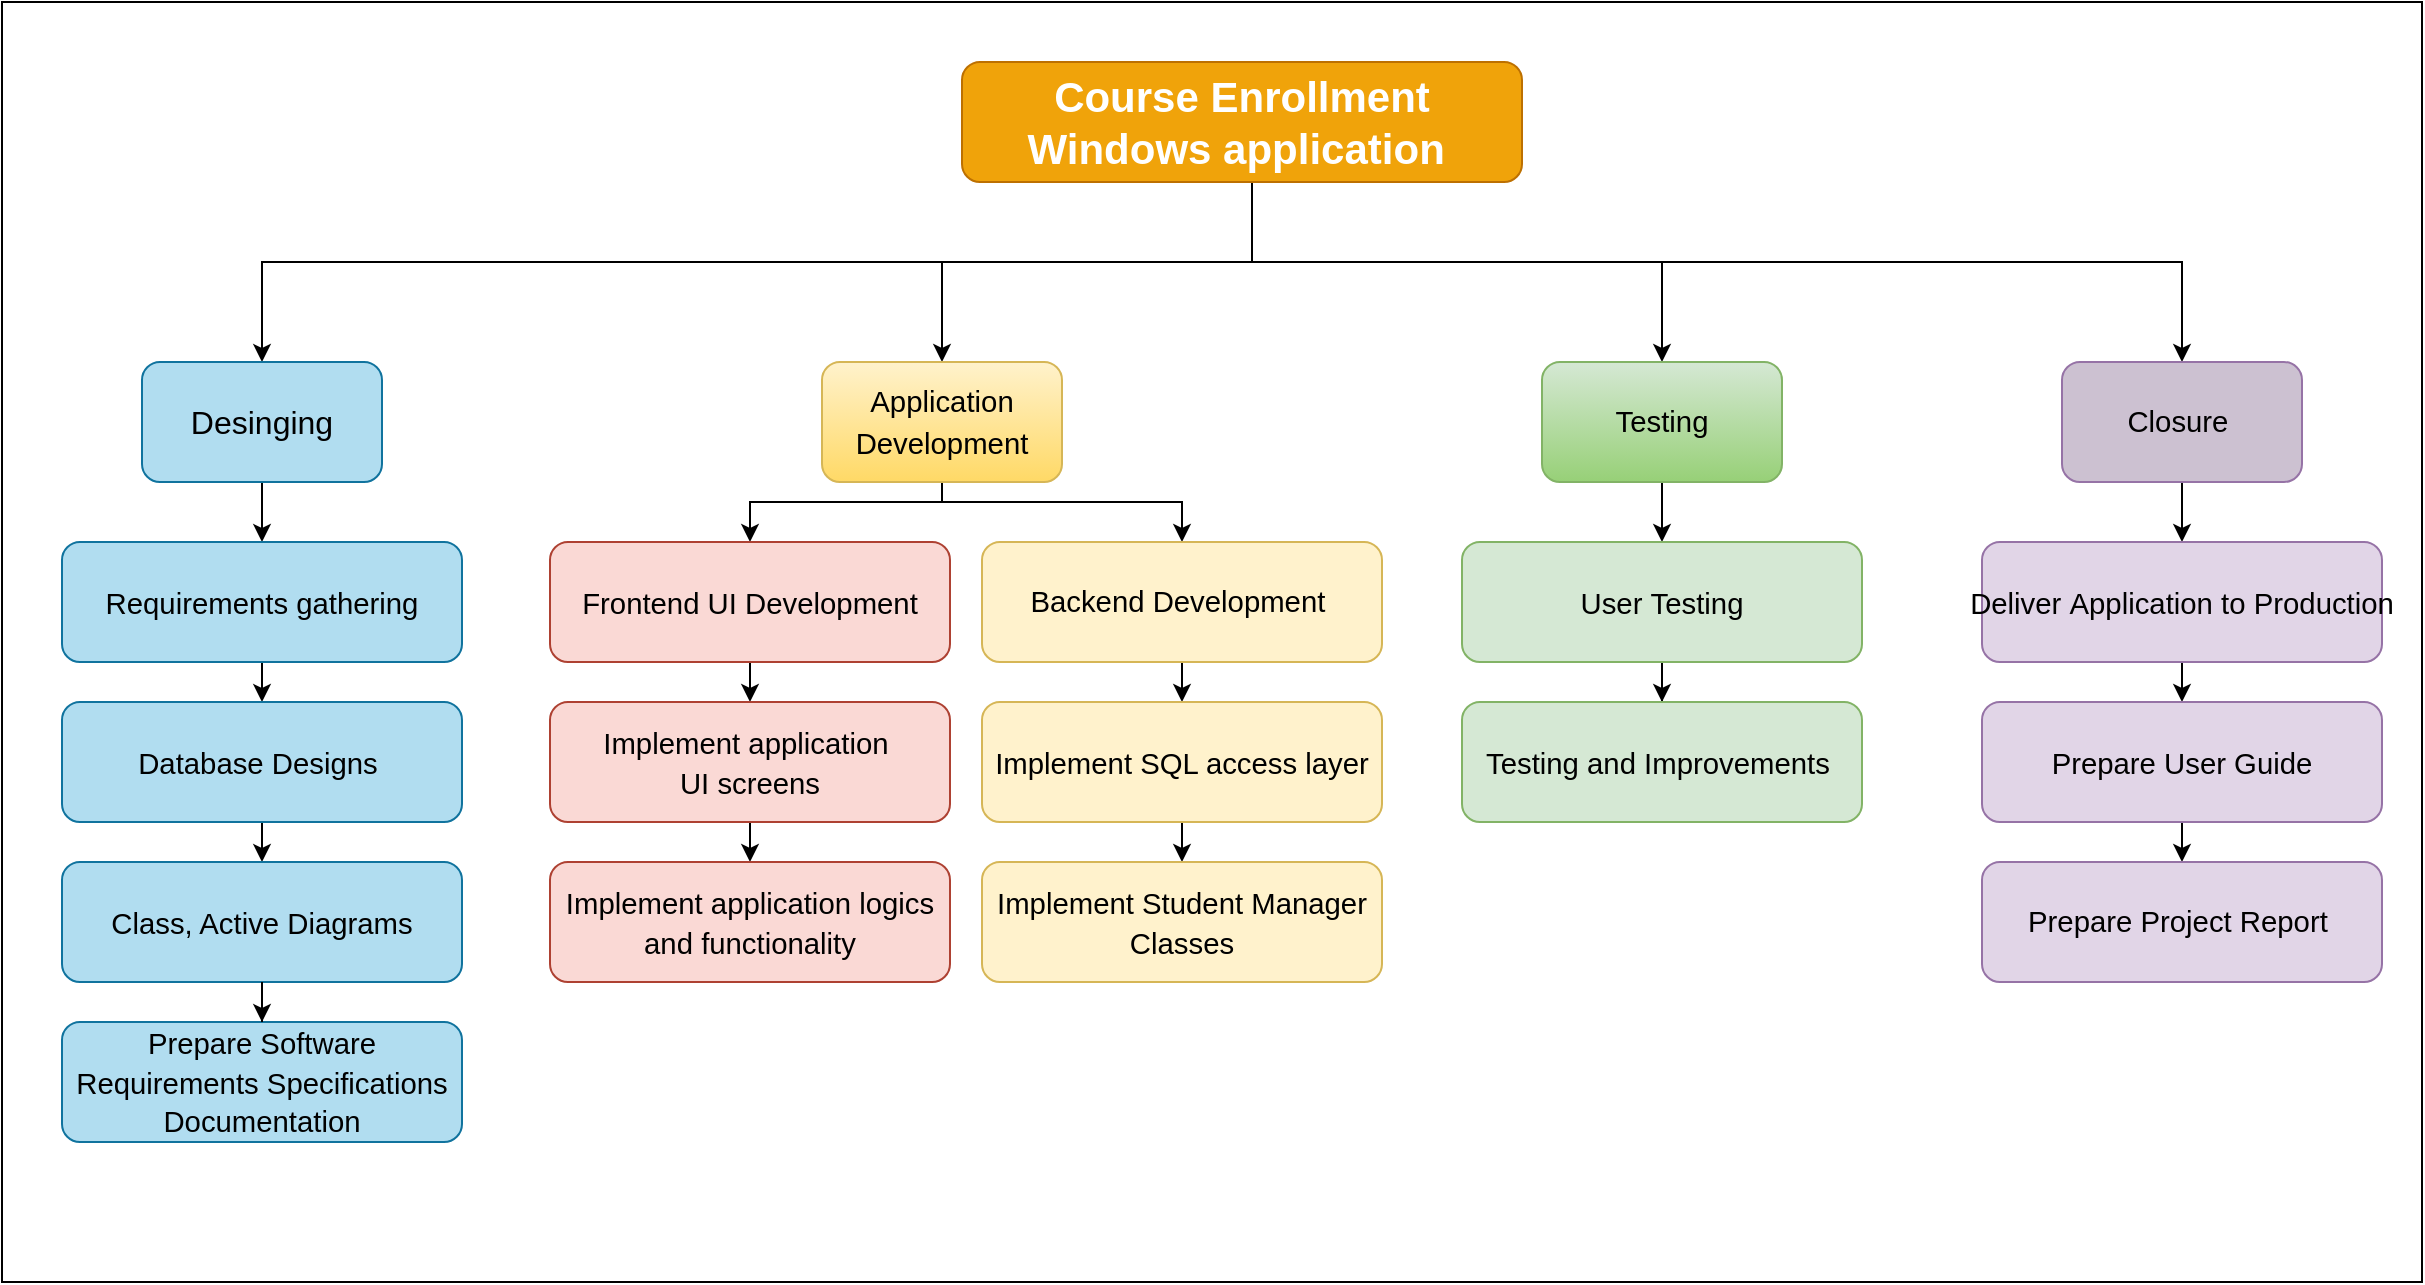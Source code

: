 <mxfile version="17.2.4" type="device"><diagram id="x0CFIGWWwhlrASimn90I" name="Page-1"><mxGraphModel dx="1102" dy="756" grid="1" gridSize="10" guides="1" tooltips="1" connect="1" arrows="1" fold="1" page="1" pageScale="1" pageWidth="827" pageHeight="1169" math="0" shadow="0"><root><mxCell id="0"/><mxCell id="1" parent="0"/><mxCell id="j6wW6z4C2qn0eXsj8wfK-37" value="" style="rounded=0;whiteSpace=wrap;html=1;labelBackgroundColor=none;fontSize=16;" parent="1" vertex="1"><mxGeometry x="40" y="140" width="1210" height="640" as="geometry"/></mxCell><mxCell id="j6wW6z4C2qn0eXsj8wfK-20" style="edgeStyle=orthogonalEdgeStyle;rounded=0;orthogonalLoop=1;jettySize=auto;html=1;fontSize=16;" parent="1" source="j6wW6z4C2qn0eXsj8wfK-1" target="j6wW6z4C2qn0eXsj8wfK-2" edge="1"><mxGeometry relative="1" as="geometry"><Array as="points"><mxPoint x="665" y="270"/><mxPoint x="170" y="270"/></Array></mxGeometry></mxCell><mxCell id="j6wW6z4C2qn0eXsj8wfK-21" style="edgeStyle=orthogonalEdgeStyle;rounded=0;orthogonalLoop=1;jettySize=auto;html=1;entryX=0.5;entryY=0;entryDx=0;entryDy=0;fontSize=16;" parent="1" source="j6wW6z4C2qn0eXsj8wfK-1" target="j6wW6z4C2qn0eXsj8wfK-3" edge="1"><mxGeometry relative="1" as="geometry"><Array as="points"><mxPoint x="665" y="270"/><mxPoint x="510" y="270"/></Array></mxGeometry></mxCell><mxCell id="j6wW6z4C2qn0eXsj8wfK-22" style="edgeStyle=orthogonalEdgeStyle;rounded=0;orthogonalLoop=1;jettySize=auto;html=1;entryX=0.5;entryY=0;entryDx=0;entryDy=0;fontSize=16;" parent="1" source="j6wW6z4C2qn0eXsj8wfK-1" target="j6wW6z4C2qn0eXsj8wfK-5" edge="1"><mxGeometry relative="1" as="geometry"><Array as="points"><mxPoint x="665" y="270"/><mxPoint x="870" y="270"/></Array></mxGeometry></mxCell><mxCell id="j6wW6z4C2qn0eXsj8wfK-23" style="edgeStyle=orthogonalEdgeStyle;rounded=0;orthogonalLoop=1;jettySize=auto;html=1;fontSize=16;" parent="1" source="j6wW6z4C2qn0eXsj8wfK-1" target="j6wW6z4C2qn0eXsj8wfK-6" edge="1"><mxGeometry relative="1" as="geometry"><Array as="points"><mxPoint x="665" y="270"/><mxPoint x="1130" y="270"/></Array></mxGeometry></mxCell><mxCell id="j6wW6z4C2qn0eXsj8wfK-1" value="&lt;span lang=&quot;EN-US&quot; style=&quot;font-family: &amp;#34;calibri&amp;#34; , sans-serif&quot;&gt;&lt;b&gt;&lt;font style=&quot;font-size: 21px&quot;&gt;Course Enrollment Windows application&amp;nbsp;&lt;/font&gt;&lt;/b&gt;&lt;/span&gt;" style="rounded=1;whiteSpace=wrap;html=1;fontSize=16;fillColor=#f0a30a;strokeColor=#BD7000;fontColor=#ffffff;" parent="1" vertex="1"><mxGeometry x="520" y="170" width="280" height="60" as="geometry"/></mxCell><mxCell id="j6wW6z4C2qn0eXsj8wfK-24" style="edgeStyle=orthogonalEdgeStyle;rounded=0;orthogonalLoop=1;jettySize=auto;html=1;exitX=0.5;exitY=1;exitDx=0;exitDy=0;entryX=0.5;entryY=0;entryDx=0;entryDy=0;fontSize=16;labelBackgroundColor=none;" parent="1" source="j6wW6z4C2qn0eXsj8wfK-2" target="j6wW6z4C2qn0eXsj8wfK-7" edge="1"><mxGeometry relative="1" as="geometry"/></mxCell><mxCell id="j6wW6z4C2qn0eXsj8wfK-2" value="&lt;div style=&quot;text-align: left&quot;&gt;&lt;span&gt;&lt;font face=&quot;calibri, calibri_embeddedfont, calibri_msfontservice, sans-serif&quot;&gt;Desinging&lt;/font&gt;&lt;/span&gt;&lt;/div&gt;" style="rounded=1;whiteSpace=wrap;html=1;fontSize=16;fillColor=#b1ddf0;strokeColor=#10739e;labelBackgroundColor=none;" parent="1" vertex="1"><mxGeometry x="110" y="320" width="120" height="60" as="geometry"/></mxCell><mxCell id="j6wW6z4C2qn0eXsj8wfK-27" style="edgeStyle=orthogonalEdgeStyle;rounded=0;orthogonalLoop=1;jettySize=auto;html=1;entryX=0.5;entryY=0;entryDx=0;entryDy=0;fontSize=16;labelBackgroundColor=none;" parent="1" source="j6wW6z4C2qn0eXsj8wfK-3" target="j6wW6z4C2qn0eXsj8wfK-10" edge="1"><mxGeometry relative="1" as="geometry"><Array as="points"><mxPoint x="510" y="390"/><mxPoint x="414" y="390"/></Array></mxGeometry></mxCell><mxCell id="j6wW6z4C2qn0eXsj8wfK-28" style="edgeStyle=orthogonalEdgeStyle;rounded=0;orthogonalLoop=1;jettySize=auto;html=1;fontSize=16;labelBackgroundColor=none;" parent="1" source="j6wW6z4C2qn0eXsj8wfK-3" target="j6wW6z4C2qn0eXsj8wfK-13" edge="1"><mxGeometry relative="1" as="geometry"><Array as="points"><mxPoint x="510" y="390"/><mxPoint x="630" y="390"/></Array></mxGeometry></mxCell><mxCell id="j6wW6z4C2qn0eXsj8wfK-3" value="&lt;span lang=&quot;EN-CA&quot; class=&quot;TextRun SCXW3108647 BCX0&quot; style=&quot;animation: 0s ease 0s 1 normal none running none; appearance: none; backface-visibility: visible; background-image: none; background-position: 0% 0%; background-size: auto; background-repeat: repeat; background-attachment: scroll; background-origin: padding-box; background-clip: border-box; border: 0px none rgb(0, 0, 0); border-collapse: separate; border-spacing: 0px; border-radius: 0px; box-shadow: none; box-sizing: content-box; caption-side: top; clear: none; clip: auto; content: normal; cursor: text; direction: ltr; display: inline; empty-cells: show; float: none; font-family: wordvisi_msfontservice, calibri, calibri_embeddedfont, calibri_msfontservice, sans-serif; font-size: 14.667px; height: auto; line-height: 19.425px; list-style: outside none decimal; margin: 0px; max-height: none; max-width: none; min-height: 0px; min-width: 0px; opacity: 1; outline: rgb(0, 0, 0) none 0px; overflow: visible; overflow-wrap: break-word; padding: 0px; perspective: none; perspective-origin: 0px 0px; position: static; resize: none; speak: normal; table-layout: auto; text-align: left; text-overflow: clip; text-shadow: none; transform: none; transform-origin: 0px 0px; transform-style: flat; transition: all 0s ease 0s; unicode-bidi: normal; vertical-align: baseline; visibility: visible; width: auto; word-break: normal; z-index: auto; zoom: 1;&quot;&gt;&lt;span class=&quot;NormalTextRun SCXW3108647 BCX0&quot;&gt;Application Development&lt;/span&gt;&lt;/span&gt;" style="rounded=1;whiteSpace=wrap;html=1;fontSize=16;fillColor=#fff2cc;strokeColor=#d6b656;labelBackgroundColor=none;gradientColor=#ffd966;" parent="1" vertex="1"><mxGeometry x="450" y="320" width="120" height="60" as="geometry"/></mxCell><mxCell id="j6wW6z4C2qn0eXsj8wfK-33" style="edgeStyle=orthogonalEdgeStyle;rounded=0;orthogonalLoop=1;jettySize=auto;html=1;exitX=0.5;exitY=1;exitDx=0;exitDy=0;entryX=0.5;entryY=0;entryDx=0;entryDy=0;fontSize=16;labelBackgroundColor=none;" parent="1" source="j6wW6z4C2qn0eXsj8wfK-5" target="j6wW6z4C2qn0eXsj8wfK-15" edge="1"><mxGeometry relative="1" as="geometry"><Array as="points"><mxPoint x="870" y="410"/></Array></mxGeometry></mxCell><mxCell id="j6wW6z4C2qn0eXsj8wfK-5" value="&lt;span lang=&quot;EN-CA&quot; class=&quot;TextRun SCXW83888331 BCX0&quot; style=&quot;animation: 0s ease 0s 1 normal none running none; appearance: none; backface-visibility: visible; background-image: none; background-position: 0% 0%; background-size: auto; background-repeat: repeat; background-attachment: scroll; background-origin: padding-box; background-clip: border-box; border: 0px none rgb(0, 0, 0); border-collapse: separate; border-spacing: 0px; border-radius: 0px; box-shadow: none; box-sizing: content-box; caption-side: top; clear: none; clip: auto; content: normal; cursor: text; direction: ltr; display: inline; empty-cells: show; float: none; font-family: wordvisi_msfontservice, calibri, calibri_embeddedfont, calibri_msfontservice, sans-serif; font-size: 14.667px; height: auto; line-height: 19.425px; list-style: outside none decimal; margin: 0px; max-height: none; max-width: none; min-height: 0px; min-width: 0px; opacity: 1; outline: rgb(0, 0, 0) none 0px; overflow: visible; overflow-wrap: break-word; padding: 0px; perspective: none; perspective-origin: 0px 0px; position: static; resize: none; speak: normal; table-layout: auto; text-align: left; text-overflow: clip; text-shadow: none; transform: none; transform-origin: 0px 0px; transform-style: flat; transition: all 0s ease 0s; unicode-bidi: normal; vertical-align: baseline; visibility: visible; width: auto; word-break: normal; z-index: auto; zoom: 1;&quot;&gt;&lt;span class=&quot;NormalTextRun SCXW83888331 BCX0&quot;&gt;Testing&lt;/span&gt;&lt;/span&gt;" style="rounded=1;whiteSpace=wrap;html=1;fontSize=16;labelBackgroundColor=none;gradientColor=#97d077;fillColor=#d5e8d4;strokeColor=#82b366;" parent="1" vertex="1"><mxGeometry x="810" y="320" width="120" height="60" as="geometry"/></mxCell><mxCell id="j6wW6z4C2qn0eXsj8wfK-34" style="edgeStyle=orthogonalEdgeStyle;rounded=0;orthogonalLoop=1;jettySize=auto;html=1;exitX=0.5;exitY=1;exitDx=0;exitDy=0;entryX=0.5;entryY=0;entryDx=0;entryDy=0;fontSize=16;labelBackgroundColor=none;" parent="1" source="j6wW6z4C2qn0eXsj8wfK-6" target="j6wW6z4C2qn0eXsj8wfK-17" edge="1"><mxGeometry relative="1" as="geometry"/></mxCell><mxCell id="j6wW6z4C2qn0eXsj8wfK-6" value="&lt;span lang=&quot;EN-CA&quot; class=&quot;TextRun SCXW31344352 BCX0&quot; style=&quot;margin: 0px; padding: 0px; font-size: 11pt; text-align: left; line-height: 19.425px; font-family: calibri, calibri_embeddedfont, calibri_msfontservice, sans-serif;&quot;&gt;&lt;span class=&quot;NormalTextRun SCXW31344352 BCX0&quot; style=&quot;margin: 0px ; padding: 0px&quot;&gt;Closure&lt;/span&gt;&lt;/span&gt;&lt;span class=&quot;EOP SCXW31344352 BCX0&quot; style=&quot;margin: 0px; padding: 0px; font-size: 11pt; text-align: left; line-height: 19.425px; font-family: calibri, calibri_embeddedfont, calibri_msfontservice, sans-serif;&quot;&gt;&amp;nbsp;&lt;/span&gt;" style="rounded=1;whiteSpace=wrap;html=1;fontSize=16;labelBackgroundColor=none;strokeColor=#9673a6;fillColor=#CCC1D1;" parent="1" vertex="1"><mxGeometry x="1070" y="320" width="120" height="60" as="geometry"/></mxCell><mxCell id="j6wW6z4C2qn0eXsj8wfK-25" style="edgeStyle=orthogonalEdgeStyle;rounded=0;orthogonalLoop=1;jettySize=auto;html=1;exitX=0.5;exitY=1;exitDx=0;exitDy=0;entryX=0.5;entryY=0;entryDx=0;entryDy=0;fontSize=16;labelBackgroundColor=none;" parent="1" source="j6wW6z4C2qn0eXsj8wfK-7" target="j6wW6z4C2qn0eXsj8wfK-8" edge="1"><mxGeometry relative="1" as="geometry"/></mxCell><mxCell id="j6wW6z4C2qn0eXsj8wfK-7" value="&lt;div style=&quot;text-align: left&quot;&gt;&lt;span style=&quot;font-size: 14.667px&quot;&gt;&lt;font face=&quot;calibri, calibri_embeddedfont, calibri_msfontservice, sans-serif&quot;&gt;Requirements gathering&lt;/font&gt;&lt;/span&gt;&lt;/div&gt;" style="rounded=1;whiteSpace=wrap;html=1;fontSize=16;fillColor=#b1ddf0;strokeColor=#10739e;labelBackgroundColor=none;" parent="1" vertex="1"><mxGeometry x="70" y="410" width="200" height="60" as="geometry"/></mxCell><mxCell id="j6wW6z4C2qn0eXsj8wfK-26" style="edgeStyle=orthogonalEdgeStyle;rounded=0;orthogonalLoop=1;jettySize=auto;html=1;exitX=0.5;exitY=1;exitDx=0;exitDy=0;entryX=0.5;entryY=0;entryDx=0;entryDy=0;fontSize=16;labelBackgroundColor=none;" parent="1" source="j6wW6z4C2qn0eXsj8wfK-8" target="j6wW6z4C2qn0eXsj8wfK-9" edge="1"><mxGeometry relative="1" as="geometry"/></mxCell><mxCell id="j6wW6z4C2qn0eXsj8wfK-8" value="&lt;div style=&quot;text-align: left&quot;&gt;&lt;span style=&quot;font-size: 14.667px&quot;&gt;&lt;font face=&quot;calibri, calibri_embeddedfont, calibri_msfontservice, sans-serif&quot;&gt;Database Designs&amp;nbsp;&lt;/font&gt;&lt;/span&gt;&lt;/div&gt;" style="rounded=1;whiteSpace=wrap;html=1;fontSize=16;fillColor=#b1ddf0;strokeColor=#10739e;labelBackgroundColor=none;" parent="1" vertex="1"><mxGeometry x="70" y="490" width="200" height="60" as="geometry"/></mxCell><mxCell id="j6wW6z4C2qn0eXsj8wfK-9" value="&lt;div style=&quot;text-align: left&quot;&gt;&lt;span style=&quot;font-size: 14.667px&quot;&gt;&lt;font face=&quot;calibri, calibri_embeddedfont, calibri_msfontservice, sans-serif&quot;&gt;Class, Active Diagrams&lt;/font&gt;&lt;/span&gt;&lt;/div&gt;" style="rounded=1;whiteSpace=wrap;html=1;fontSize=16;fillColor=#b1ddf0;strokeColor=#10739e;labelBackgroundColor=none;" parent="1" vertex="1"><mxGeometry x="70" y="570" width="200" height="60" as="geometry"/></mxCell><mxCell id="j6wW6z4C2qn0eXsj8wfK-30" style="edgeStyle=orthogonalEdgeStyle;rounded=0;orthogonalLoop=1;jettySize=auto;html=1;exitX=0.5;exitY=1;exitDx=0;exitDy=0;entryX=0.5;entryY=0;entryDx=0;entryDy=0;fontSize=16;labelBackgroundColor=none;" parent="1" source="j6wW6z4C2qn0eXsj8wfK-10" target="j6wW6z4C2qn0eXsj8wfK-11" edge="1"><mxGeometry relative="1" as="geometry"/></mxCell><mxCell id="j6wW6z4C2qn0eXsj8wfK-10" value="&lt;span class=&quot;NormalTextRun  BCX0 SCXW161087235&quot; style=&quot;margin: 0px; padding: 0px; font-family: calibri, calibri_embeddedfont, calibri_msfontservice, sans-serif; font-size: 14.667px; text-align: left;&quot;&gt;Frontend UI&lt;/span&gt;&lt;span class=&quot;NormalTextRun  BCX0 SCXW161087235&quot; style=&quot;margin: 0px; padding: 0px; font-family: calibri, calibri_embeddedfont, calibri_msfontservice, sans-serif; font-size: 14.667px; text-align: left;&quot;&gt;&amp;nbsp;Development&lt;/span&gt;" style="rounded=1;whiteSpace=wrap;html=1;fontSize=16;fillColor=#fad9d5;strokeColor=#ae4132;labelBackgroundColor=none;" parent="1" vertex="1"><mxGeometry x="314" y="410" width="200" height="60" as="geometry"/></mxCell><mxCell id="j6wW6z4C2qn0eXsj8wfK-31" style="edgeStyle=orthogonalEdgeStyle;rounded=0;orthogonalLoop=1;jettySize=auto;html=1;exitX=0.5;exitY=1;exitDx=0;exitDy=0;entryX=0.5;entryY=0;entryDx=0;entryDy=0;fontSize=16;labelBackgroundColor=none;" parent="1" source="j6wW6z4C2qn0eXsj8wfK-11" target="j6wW6z4C2qn0eXsj8wfK-12" edge="1"><mxGeometry relative="1" as="geometry"/></mxCell><mxCell id="j6wW6z4C2qn0eXsj8wfK-11" value="&lt;span class=&quot;NormalTextRun  BCX0 SCXW230865940&quot; style=&quot;margin: 0px; padding: 0px; font-family: calibri, calibri_embeddedfont, calibri_msfontservice, sans-serif; font-size: 14.667px; text-align: left;&quot;&gt;Implement&lt;/span&gt;&lt;span class=&quot;NormalTextRun  BCX0 SCXW230865940&quot; style=&quot;margin: 0px; padding: 0px; font-family: calibri, calibri_embeddedfont, calibri_msfontservice, sans-serif; font-size: 14.667px; text-align: left;&quot;&gt;&amp;nbsp;&lt;/span&gt;&lt;span class=&quot;NormalTextRun  BCX0 SCXW230865940&quot; style=&quot;margin: 0px; padding: 0px; font-family: calibri, calibri_embeddedfont, calibri_msfontservice, sans-serif; font-size: 14.667px; text-align: left;&quot;&gt;application&amp;nbsp;&lt;br&gt;&lt;/span&gt;&lt;span class=&quot;NormalTextRun  BCX0 SCXW230865940&quot; style=&quot;margin: 0px; padding: 0px; font-family: calibri, calibri_embeddedfont, calibri_msfontservice, sans-serif; font-size: 14.667px; text-align: left;&quot;&gt;UI&amp;nbsp;&lt;/span&gt;&lt;span class=&quot;NormalTextRun  BCX0 SCXW230865940&quot; style=&quot;margin: 0px; padding: 0px; font-family: calibri, calibri_embeddedfont, calibri_msfontservice, sans-serif; font-size: 14.667px; text-align: left;&quot;&gt;s&lt;/span&gt;&lt;span class=&quot;NormalTextRun  BCX0 SCXW230865940&quot; style=&quot;margin: 0px; padding: 0px; font-family: calibri, calibri_embeddedfont, calibri_msfontservice, sans-serif; font-size: 14.667px; text-align: left;&quot;&gt;creens&lt;/span&gt;" style="rounded=1;whiteSpace=wrap;html=1;fontSize=16;labelBackgroundColor=none;fillColor=#fad9d5;strokeColor=#ae4132;" parent="1" vertex="1"><mxGeometry x="314" y="490" width="200" height="60" as="geometry"/></mxCell><mxCell id="j6wW6z4C2qn0eXsj8wfK-12" value="&lt;span class=&quot;NormalTextRun  BCX0 SCXW112699212&quot; style=&quot;margin: 0px; padding: 0px; font-family: calibri, calibri_embeddedfont, calibri_msfontservice, sans-serif; font-size: 14.667px; text-align: left;&quot;&gt;Implement application&amp;nbsp;&lt;/span&gt;&lt;span class=&quot;NormalTextRun  BCX0 SCXW112699212&quot; style=&quot;margin: 0px; padding: 0px; font-family: calibri, calibri_embeddedfont, calibri_msfontservice, sans-serif; font-size: 14.667px; text-align: left;&quot;&gt;logics and&amp;nbsp;&lt;/span&gt;&lt;span class=&quot;NormalTextRun  BCX0 SCXW112699212&quot; style=&quot;margin: 0px; padding: 0px; font-family: calibri, calibri_embeddedfont, calibri_msfontservice, sans-serif; font-size: 14.667px; text-align: left;&quot;&gt;functionality&lt;/span&gt;" style="rounded=1;whiteSpace=wrap;html=1;fontSize=16;labelBackgroundColor=none;fillColor=#fad9d5;strokeColor=#ae4132;" parent="1" vertex="1"><mxGeometry x="314" y="570" width="200" height="60" as="geometry"/></mxCell><mxCell id="j6wW6z4C2qn0eXsj8wfK-29" style="edgeStyle=orthogonalEdgeStyle;rounded=0;orthogonalLoop=1;jettySize=auto;html=1;exitX=0.5;exitY=1;exitDx=0;exitDy=0;entryX=0.5;entryY=0;entryDx=0;entryDy=0;fontSize=16;labelBackgroundColor=none;" parent="1" source="j6wW6z4C2qn0eXsj8wfK-13" target="j6wW6z4C2qn0eXsj8wfK-14" edge="1"><mxGeometry relative="1" as="geometry"/></mxCell><mxCell id="j6wW6z4C2qn0eXsj8wfK-13" value="&lt;span lang=&quot;EN-CA&quot; class=&quot;TextRun SCXW6156148 BCX0&quot; style=&quot;margin: 0px; padding: 0px; font-size: 11pt; text-align: left; line-height: 19.425px; font-family: calibri, calibri_embeddedfont, calibri_msfontservice, sans-serif;&quot;&gt;&lt;span class=&quot;NormalTextRun SCXW6156148 BCX0&quot; style=&quot;margin: 0px ; padding: 0px&quot;&gt;Backend Development&lt;/span&gt;&lt;/span&gt;&lt;span class=&quot;EOP SCXW6156148 BCX0&quot; style=&quot;margin: 0px; padding: 0px; font-size: 11pt; text-align: left; line-height: 19.425px; font-family: calibri, calibri_embeddedfont, calibri_msfontservice, sans-serif;&quot;&gt;&amp;nbsp;&lt;/span&gt;" style="rounded=1;whiteSpace=wrap;html=1;fontSize=16;labelBackgroundColor=none;fillColor=#fff2cc;strokeColor=#d6b656;" parent="1" vertex="1"><mxGeometry x="530" y="410" width="200" height="60" as="geometry"/></mxCell><mxCell id="j6wW6z4C2qn0eXsj8wfK-32" style="edgeStyle=orthogonalEdgeStyle;rounded=0;orthogonalLoop=1;jettySize=auto;html=1;exitX=0.5;exitY=1;exitDx=0;exitDy=0;entryX=0.5;entryY=0;entryDx=0;entryDy=0;fontSize=16;labelBackgroundColor=none;" parent="1" source="j6wW6z4C2qn0eXsj8wfK-14" target="j6wW6z4C2qn0eXsj8wfK-16" edge="1"><mxGeometry relative="1" as="geometry"/></mxCell><mxCell id="j6wW6z4C2qn0eXsj8wfK-14" value="&lt;span class=&quot;NormalTextRun  BCX0 SCXW51410178&quot; style=&quot;margin: 0px ; padding: 0px ; font-family: &amp;#34;calibri&amp;#34; , &amp;#34;calibri_embeddedfont&amp;#34; , &amp;#34;calibri_msfontservice&amp;#34; , sans-serif ; font-size: 14.667px ; text-align: left&quot;&gt;Implement SQL access layer&lt;/span&gt;" style="rounded=1;whiteSpace=wrap;html=1;fontSize=16;labelBackgroundColor=none;fillColor=#fff2cc;strokeColor=#d6b656;" parent="1" vertex="1"><mxGeometry x="530" y="490" width="200" height="60" as="geometry"/></mxCell><mxCell id="9N4fmAXPXQW0eMtZonEO-4" style="edgeStyle=orthogonalEdgeStyle;rounded=0;orthogonalLoop=1;jettySize=auto;html=1;entryX=0.5;entryY=0;entryDx=0;entryDy=0;fontSize=21;" parent="1" source="j6wW6z4C2qn0eXsj8wfK-15" target="9N4fmAXPXQW0eMtZonEO-3" edge="1"><mxGeometry relative="1" as="geometry"/></mxCell><mxCell id="j6wW6z4C2qn0eXsj8wfK-15" value="&lt;span class=&quot;NormalTextRun  BCX0 SCXW178430712&quot; style=&quot;margin: 0px; padding: 0px; font-family: calibri, calibri_embeddedfont, calibri_msfontservice, sans-serif; font-size: 14.667px; text-align: left;&quot;&gt;User&lt;/span&gt;&lt;span class=&quot;NormalTextRun  BCX0 SCXW178430712&quot; style=&quot;margin: 0px; padding: 0px; font-family: calibri, calibri_embeddedfont, calibri_msfontservice, sans-serif; font-size: 14.667px; text-align: left;&quot;&gt;&amp;nbsp;Testing&lt;/span&gt;" style="rounded=1;whiteSpace=wrap;html=1;fontSize=16;labelBackgroundColor=none;fillColor=#d5e8d4;strokeColor=#82b366;" parent="1" vertex="1"><mxGeometry x="770" y="410" width="200" height="60" as="geometry"/></mxCell><mxCell id="j6wW6z4C2qn0eXsj8wfK-16" value="&lt;span class=&quot;NormalTextRun  BCX0 SCXW154788865&quot; style=&quot;margin: 0px ; padding: 0px ; font-family: &amp;#34;calibri&amp;#34; , &amp;#34;calibri_embeddedfont&amp;#34; , &amp;#34;calibri_msfontservice&amp;#34; , sans-serif ; font-size: 14.667px ; text-align: left&quot;&gt;Implement Student Manager Classes&lt;/span&gt;" style="rounded=1;whiteSpace=wrap;html=1;fontSize=16;labelBackgroundColor=none;fillColor=#fff2cc;strokeColor=#d6b656;" parent="1" vertex="1"><mxGeometry x="530" y="570" width="200" height="60" as="geometry"/></mxCell><mxCell id="j6wW6z4C2qn0eXsj8wfK-35" style="edgeStyle=orthogonalEdgeStyle;rounded=0;orthogonalLoop=1;jettySize=auto;html=1;exitX=0.5;exitY=1;exitDx=0;exitDy=0;entryX=0.5;entryY=0;entryDx=0;entryDy=0;fontSize=16;labelBackgroundColor=none;" parent="1" source="j6wW6z4C2qn0eXsj8wfK-17" target="j6wW6z4C2qn0eXsj8wfK-18" edge="1"><mxGeometry relative="1" as="geometry"/></mxCell><mxCell id="j6wW6z4C2qn0eXsj8wfK-17" value="&lt;span class=&quot;NormalTextRun SCXW40938113 BCX0&quot; style=&quot;margin: 0px; padding: 0px; font-family: calibri, calibri_embeddedfont, calibri_msfontservice, sans-serif; font-size: 14.667px; text-align: left;&quot;&gt;Deliver&amp;nbsp;&lt;/span&gt;&lt;span class=&quot;NormalTextRun SCXW40938113 BCX0&quot; style=&quot;margin: 0px; padding: 0px; font-family: calibri, calibri_embeddedfont, calibri_msfontservice, sans-serif; font-size: 14.667px; text-align: left;&quot;&gt;A&lt;/span&gt;&lt;span class=&quot;NormalTextRun SCXW40938113 BCX0&quot; style=&quot;margin: 0px; padding: 0px; font-family: calibri, calibri_embeddedfont, calibri_msfontservice, sans-serif; font-size: 14.667px; text-align: left;&quot;&gt;pplication&lt;/span&gt;&lt;span class=&quot;NormalTextRun SCXW40938113 BCX0&quot; style=&quot;margin: 0px; padding: 0px; font-family: calibri, calibri_embeddedfont, calibri_msfontservice, sans-serif; font-size: 14.667px; text-align: left;&quot;&gt;&amp;nbsp;&lt;/span&gt;&lt;span class=&quot;NormalTextRun SCXW40938113 BCX0&quot; style=&quot;margin: 0px; padding: 0px; font-family: calibri, calibri_embeddedfont, calibri_msfontservice, sans-serif; font-size: 14.667px; text-align: left;&quot;&gt;to&lt;/span&gt;&lt;span class=&quot;NormalTextRun SCXW40938113 BCX0&quot; style=&quot;margin: 0px; padding: 0px; font-family: calibri, calibri_embeddedfont, calibri_msfontservice, sans-serif; font-size: 14.667px; text-align: left;&quot;&gt;&amp;nbsp;&lt;/span&gt;&lt;span class=&quot;NormalTextRun SCXW40938113 BCX0&quot; style=&quot;margin: 0px; padding: 0px; font-family: calibri, calibri_embeddedfont, calibri_msfontservice, sans-serif; font-size: 14.667px; text-align: left;&quot;&gt;P&lt;/span&gt;&lt;span class=&quot;NormalTextRun SCXW40938113 BCX0&quot; style=&quot;margin: 0px; padding: 0px; font-family: calibri, calibri_embeddedfont, calibri_msfontservice, sans-serif; font-size: 14.667px; text-align: left;&quot;&gt;roduction&lt;/span&gt;" style="rounded=1;whiteSpace=wrap;html=1;fontSize=16;labelBackgroundColor=none;fillColor=#e1d5e7;strokeColor=#9673a6;" parent="1" vertex="1"><mxGeometry x="1030" y="410" width="200" height="60" as="geometry"/></mxCell><mxCell id="j6wW6z4C2qn0eXsj8wfK-36" style="edgeStyle=orthogonalEdgeStyle;rounded=0;orthogonalLoop=1;jettySize=auto;html=1;exitX=0.5;exitY=1;exitDx=0;exitDy=0;entryX=0.5;entryY=0;entryDx=0;entryDy=0;fontSize=16;labelBackgroundColor=none;" parent="1" source="j6wW6z4C2qn0eXsj8wfK-18" target="j6wW6z4C2qn0eXsj8wfK-19" edge="1"><mxGeometry relative="1" as="geometry"/></mxCell><mxCell id="j6wW6z4C2qn0eXsj8wfK-18" value="&lt;span class=&quot;NormalTextRun  BCX0 SCXW2886181&quot; style=&quot;margin: 0px; padding: 0px; font-family: calibri, calibri_embeddedfont, calibri_msfontservice, sans-serif; font-size: 14.667px; text-align: left;&quot;&gt;Prepare&amp;nbsp;&lt;/span&gt;&lt;span class=&quot;NormalTextRun  BCX0 SCXW2886181&quot; style=&quot;margin: 0px; padding: 0px; font-family: calibri, calibri_embeddedfont, calibri_msfontservice, sans-serif; font-size: 14.667px; text-align: left;&quot;&gt;User Guide&lt;/span&gt;" style="rounded=1;whiteSpace=wrap;html=1;fontSize=16;labelBackgroundColor=none;fillColor=#e1d5e7;strokeColor=#9673a6;" parent="1" vertex="1"><mxGeometry x="1030" y="490" width="200" height="60" as="geometry"/></mxCell><mxCell id="j6wW6z4C2qn0eXsj8wfK-19" value="&lt;span lang=&quot;EN-CA&quot; class=&quot;TextRun  BCX0 SCXW31738240&quot; style=&quot;animation: 0s ease 0s 1 normal none running none; appearance: none; backface-visibility: visible; background-image: none; background-position: 0% 0%; background-size: auto; background-repeat: repeat; background-attachment: scroll; background-origin: padding-box; background-clip: border-box; border: 0px none rgb(0, 0, 0); border-collapse: separate; border-spacing: 0px; border-radius: 0px; box-shadow: none; box-sizing: content-box; caption-side: top; clear: none; clip: auto; content: normal; cursor: text; direction: ltr; display: inline; empty-cells: show; float: none; font-family: wordvisi_msfontservice, calibri, calibri_embeddedfont, calibri_msfontservice, sans-serif; font-size: 14.667px; height: auto; line-height: 19.425px; list-style: outside none decimal; margin: 0px; max-height: none; max-width: none; min-height: 0px; min-width: 0px; opacity: 1; outline: rgb(0, 0, 0) none 0px; overflow: visible; overflow-wrap: break-word; padding: 0px; perspective: none; perspective-origin: 0px 0px; position: static; resize: none; speak: normal; table-layout: auto; text-align: left; text-overflow: clip; text-shadow: none; transform: none; transform-origin: 0px 0px; transform-style: flat; transition: all 0s ease 0s; unicode-bidi: normal; vertical-align: baseline; visibility: visible; width: auto; word-break: normal; z-index: auto; zoom: 1;&quot;&gt;&lt;span class=&quot;NormalTextRun  BCX0 SCXW31738240&quot;&gt;Prepare Project Report&amp;nbsp;&lt;/span&gt;&lt;/span&gt;" style="rounded=1;whiteSpace=wrap;html=1;fontSize=16;labelBackgroundColor=none;fillColor=#e1d5e7;strokeColor=#9673a6;" parent="1" vertex="1"><mxGeometry x="1030" y="570" width="200" height="60" as="geometry"/></mxCell><mxCell id="9N4fmAXPXQW0eMtZonEO-1" value="&lt;div style=&quot;&quot;&gt;&lt;span style=&quot;font-size: 14.667px&quot;&gt;&lt;font face=&quot;calibri, calibri_embeddedfont, calibri_msfontservice, sans-serif&quot;&gt;Prepare Software Requirements Specifications Documentation&lt;/font&gt;&lt;/span&gt;&lt;/div&gt;" style="rounded=1;whiteSpace=wrap;html=1;fontSize=16;fillColor=#b1ddf0;strokeColor=#10739e;labelBackgroundColor=none;align=center;" parent="1" vertex="1"><mxGeometry x="70" y="650" width="200" height="60" as="geometry"/></mxCell><mxCell id="9N4fmAXPXQW0eMtZonEO-2" style="edgeStyle=orthogonalEdgeStyle;rounded=0;orthogonalLoop=1;jettySize=auto;html=1;entryX=0.5;entryY=0;entryDx=0;entryDy=0;fontSize=16;labelBackgroundColor=none;" parent="1" source="j6wW6z4C2qn0eXsj8wfK-9" target="9N4fmAXPXQW0eMtZonEO-1" edge="1"><mxGeometry relative="1" as="geometry"><mxPoint x="180" y="560" as="sourcePoint"/><mxPoint x="180" y="580" as="targetPoint"/></mxGeometry></mxCell><mxCell id="9N4fmAXPXQW0eMtZonEO-3" value="&lt;div style=&quot;text-align: left&quot;&gt;&lt;span style=&quot;font-size: 14.667px&quot;&gt;&lt;font face=&quot;calibri, calibri_embeddedfont, calibri_msfontservice, sans-serif&quot;&gt;Testing and Improvements&amp;nbsp;&lt;/font&gt;&lt;/span&gt;&lt;/div&gt;" style="rounded=1;whiteSpace=wrap;html=1;fontSize=16;labelBackgroundColor=none;fillColor=#d5e8d4;strokeColor=#82b366;" parent="1" vertex="1"><mxGeometry x="770" y="490" width="200" height="60" as="geometry"/></mxCell></root></mxGraphModel></diagram></mxfile>